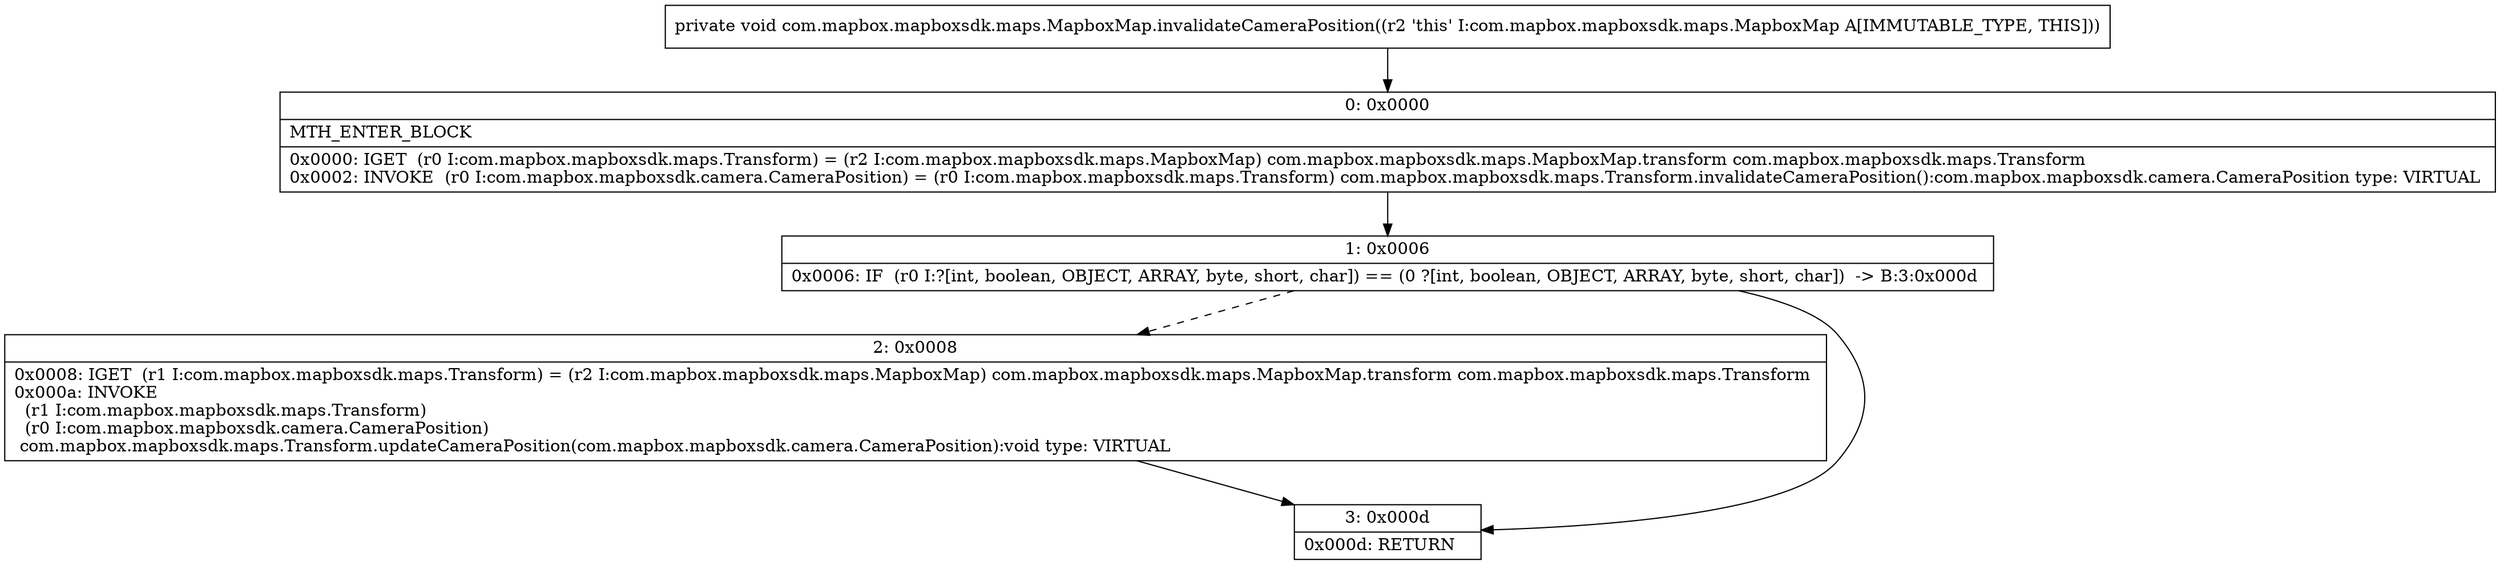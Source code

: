 digraph "CFG forcom.mapbox.mapboxsdk.maps.MapboxMap.invalidateCameraPosition()V" {
Node_0 [shape=record,label="{0\:\ 0x0000|MTH_ENTER_BLOCK\l|0x0000: IGET  (r0 I:com.mapbox.mapboxsdk.maps.Transform) = (r2 I:com.mapbox.mapboxsdk.maps.MapboxMap) com.mapbox.mapboxsdk.maps.MapboxMap.transform com.mapbox.mapboxsdk.maps.Transform \l0x0002: INVOKE  (r0 I:com.mapbox.mapboxsdk.camera.CameraPosition) = (r0 I:com.mapbox.mapboxsdk.maps.Transform) com.mapbox.mapboxsdk.maps.Transform.invalidateCameraPosition():com.mapbox.mapboxsdk.camera.CameraPosition type: VIRTUAL \l}"];
Node_1 [shape=record,label="{1\:\ 0x0006|0x0006: IF  (r0 I:?[int, boolean, OBJECT, ARRAY, byte, short, char]) == (0 ?[int, boolean, OBJECT, ARRAY, byte, short, char])  \-\> B:3:0x000d \l}"];
Node_2 [shape=record,label="{2\:\ 0x0008|0x0008: IGET  (r1 I:com.mapbox.mapboxsdk.maps.Transform) = (r2 I:com.mapbox.mapboxsdk.maps.MapboxMap) com.mapbox.mapboxsdk.maps.MapboxMap.transform com.mapbox.mapboxsdk.maps.Transform \l0x000a: INVOKE  \l  (r1 I:com.mapbox.mapboxsdk.maps.Transform)\l  (r0 I:com.mapbox.mapboxsdk.camera.CameraPosition)\l com.mapbox.mapboxsdk.maps.Transform.updateCameraPosition(com.mapbox.mapboxsdk.camera.CameraPosition):void type: VIRTUAL \l}"];
Node_3 [shape=record,label="{3\:\ 0x000d|0x000d: RETURN   \l}"];
MethodNode[shape=record,label="{private void com.mapbox.mapboxsdk.maps.MapboxMap.invalidateCameraPosition((r2 'this' I:com.mapbox.mapboxsdk.maps.MapboxMap A[IMMUTABLE_TYPE, THIS])) }"];
MethodNode -> Node_0;
Node_0 -> Node_1;
Node_1 -> Node_2[style=dashed];
Node_1 -> Node_3;
Node_2 -> Node_3;
}

